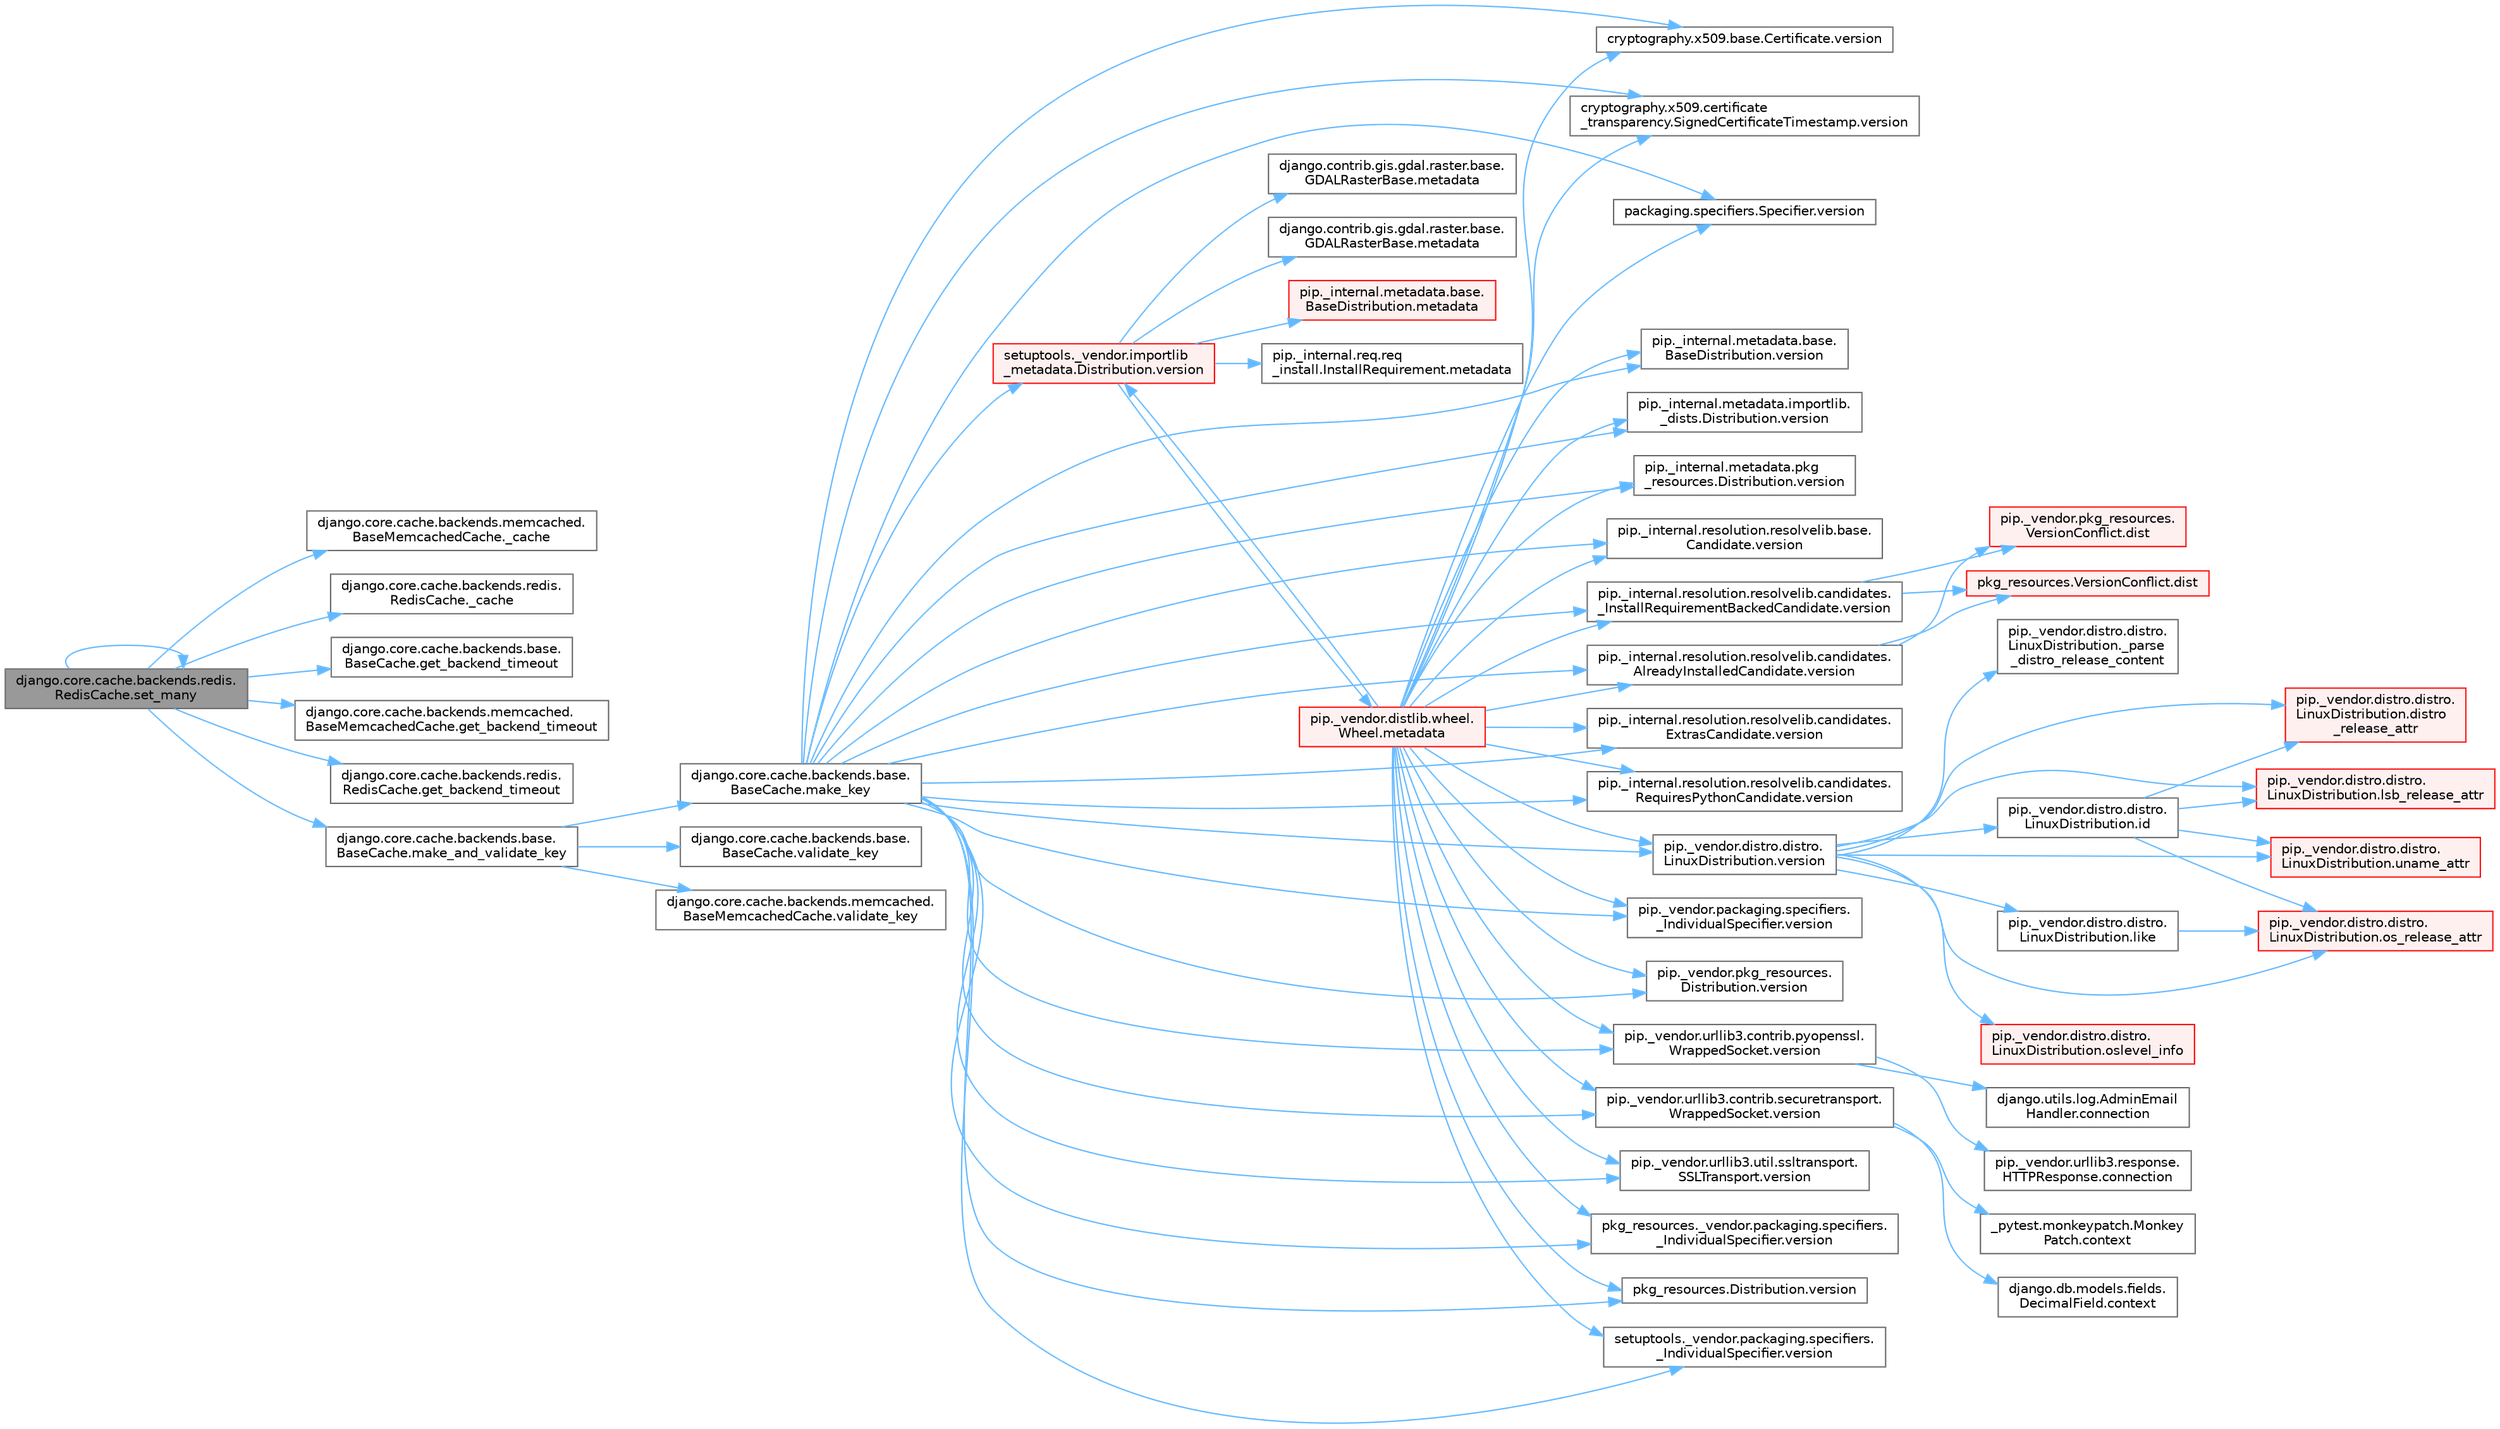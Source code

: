 digraph "django.core.cache.backends.redis.RedisCache.set_many"
{
 // LATEX_PDF_SIZE
  bgcolor="transparent";
  edge [fontname=Helvetica,fontsize=10,labelfontname=Helvetica,labelfontsize=10];
  node [fontname=Helvetica,fontsize=10,shape=box,height=0.2,width=0.4];
  rankdir="LR";
  Node1 [id="Node000001",label="django.core.cache.backends.redis.\lRedisCache.set_many",height=0.2,width=0.4,color="gray40", fillcolor="grey60", style="filled", fontcolor="black",tooltip=" "];
  Node1 -> Node2 [id="edge1_Node000001_Node000002",color="steelblue1",style="solid",tooltip=" "];
  Node2 [id="Node000002",label="django.core.cache.backends.memcached.\lBaseMemcachedCache._cache",height=0.2,width=0.4,color="grey40", fillcolor="white", style="filled",URL="$classdjango_1_1core_1_1cache_1_1backends_1_1memcached_1_1_base_memcached_cache.html#afd8573b5388481b004d795d02a7eebd3",tooltip=" "];
  Node1 -> Node3 [id="edge2_Node000001_Node000003",color="steelblue1",style="solid",tooltip=" "];
  Node3 [id="Node000003",label="django.core.cache.backends.redis.\lRedisCache._cache",height=0.2,width=0.4,color="grey40", fillcolor="white", style="filled",URL="$classdjango_1_1core_1_1cache_1_1backends_1_1redis_1_1_redis_cache.html#a38c228bbd313c586cb7de900681708e7",tooltip=" "];
  Node1 -> Node4 [id="edge3_Node000001_Node000004",color="steelblue1",style="solid",tooltip=" "];
  Node4 [id="Node000004",label="django.core.cache.backends.base.\lBaseCache.get_backend_timeout",height=0.2,width=0.4,color="grey40", fillcolor="white", style="filled",URL="$classdjango_1_1core_1_1cache_1_1backends_1_1base_1_1_base_cache.html#a15f7c98ceca7a51785520e8ca101912d",tooltip=" "];
  Node1 -> Node5 [id="edge4_Node000001_Node000005",color="steelblue1",style="solid",tooltip=" "];
  Node5 [id="Node000005",label="django.core.cache.backends.memcached.\lBaseMemcachedCache.get_backend_timeout",height=0.2,width=0.4,color="grey40", fillcolor="white", style="filled",URL="$classdjango_1_1core_1_1cache_1_1backends_1_1memcached_1_1_base_memcached_cache.html#a3b43cc206b61ac4ff6f9b0c2f18ed7bd",tooltip=" "];
  Node1 -> Node6 [id="edge5_Node000001_Node000006",color="steelblue1",style="solid",tooltip=" "];
  Node6 [id="Node000006",label="django.core.cache.backends.redis.\lRedisCache.get_backend_timeout",height=0.2,width=0.4,color="grey40", fillcolor="white", style="filled",URL="$classdjango_1_1core_1_1cache_1_1backends_1_1redis_1_1_redis_cache.html#a892a2dfc77aee75375ce5c28d10cf666",tooltip=" "];
  Node1 -> Node7 [id="edge6_Node000001_Node000007",color="steelblue1",style="solid",tooltip=" "];
  Node7 [id="Node000007",label="django.core.cache.backends.base.\lBaseCache.make_and_validate_key",height=0.2,width=0.4,color="grey40", fillcolor="white", style="filled",URL="$classdjango_1_1core_1_1cache_1_1backends_1_1base_1_1_base_cache.html#a167e3a6c65f782f011f4a0f4da30d4f5",tooltip=" "];
  Node7 -> Node8 [id="edge7_Node000007_Node000008",color="steelblue1",style="solid",tooltip=" "];
  Node8 [id="Node000008",label="django.core.cache.backends.base.\lBaseCache.make_key",height=0.2,width=0.4,color="grey40", fillcolor="white", style="filled",URL="$classdjango_1_1core_1_1cache_1_1backends_1_1base_1_1_base_cache.html#a5f0fc765671e4fe6607242a26c62c4ba",tooltip=" "];
  Node8 -> Node9 [id="edge8_Node000008_Node000009",color="steelblue1",style="solid",tooltip=" "];
  Node9 [id="Node000009",label="cryptography.x509.base.Certificate.version",height=0.2,width=0.4,color="grey40", fillcolor="white", style="filled",URL="$classcryptography_1_1x509_1_1base_1_1_certificate.html#a409d340d01bf8acdd9790f6321f1b283",tooltip=" "];
  Node8 -> Node10 [id="edge9_Node000008_Node000010",color="steelblue1",style="solid",tooltip=" "];
  Node10 [id="Node000010",label="cryptography.x509.certificate\l_transparency.SignedCertificateTimestamp.version",height=0.2,width=0.4,color="grey40", fillcolor="white", style="filled",URL="$classcryptography_1_1x509_1_1certificate__transparency_1_1_signed_certificate_timestamp.html#a19434e4df91aa32c7b4654a16a672c8b",tooltip=" "];
  Node8 -> Node11 [id="edge10_Node000008_Node000011",color="steelblue1",style="solid",tooltip=" "];
  Node11 [id="Node000011",label="packaging.specifiers.Specifier.version",height=0.2,width=0.4,color="grey40", fillcolor="white", style="filled",URL="$classpackaging_1_1specifiers_1_1_specifier.html#a362b16f4c6f1f24b6b20b59b35d4689e",tooltip=" "];
  Node8 -> Node12 [id="edge11_Node000008_Node000012",color="steelblue1",style="solid",tooltip=" "];
  Node12 [id="Node000012",label="pip._internal.metadata.base.\lBaseDistribution.version",height=0.2,width=0.4,color="grey40", fillcolor="white", style="filled",URL="$classpip_1_1__internal_1_1metadata_1_1base_1_1_base_distribution.html#af4024115351223c1472e72e4c17da2fc",tooltip=" "];
  Node8 -> Node13 [id="edge12_Node000008_Node000013",color="steelblue1",style="solid",tooltip=" "];
  Node13 [id="Node000013",label="pip._internal.metadata.importlib.\l_dists.Distribution.version",height=0.2,width=0.4,color="grey40", fillcolor="white", style="filled",URL="$classpip_1_1__internal_1_1metadata_1_1importlib_1_1__dists_1_1_distribution.html#abd95316132f93c875260264dd5ae2513",tooltip=" "];
  Node8 -> Node14 [id="edge13_Node000008_Node000014",color="steelblue1",style="solid",tooltip=" "];
  Node14 [id="Node000014",label="pip._internal.metadata.pkg\l_resources.Distribution.version",height=0.2,width=0.4,color="grey40", fillcolor="white", style="filled",URL="$classpip_1_1__internal_1_1metadata_1_1pkg__resources_1_1_distribution.html#ac83e189aa08d2465284bb5d465190dde",tooltip=" "];
  Node8 -> Node15 [id="edge14_Node000008_Node000015",color="steelblue1",style="solid",tooltip=" "];
  Node15 [id="Node000015",label="pip._internal.resolution.resolvelib.base.\lCandidate.version",height=0.2,width=0.4,color="grey40", fillcolor="white", style="filled",URL="$classpip_1_1__internal_1_1resolution_1_1resolvelib_1_1base_1_1_candidate.html#a9c16dfa9e4f9aefc73ba5e64b22a8475",tooltip=" "];
  Node8 -> Node16 [id="edge15_Node000008_Node000016",color="steelblue1",style="solid",tooltip=" "];
  Node16 [id="Node000016",label="pip._internal.resolution.resolvelib.candidates.\l_InstallRequirementBackedCandidate.version",height=0.2,width=0.4,color="grey40", fillcolor="white", style="filled",URL="$classpip_1_1__internal_1_1resolution_1_1resolvelib_1_1candidates_1_1___install_requirement_backed_candidate.html#a4f4a974e66da6155fd19dedc8149f7a9",tooltip=" "];
  Node16 -> Node17 [id="edge16_Node000016_Node000017",color="steelblue1",style="solid",tooltip=" "];
  Node17 [id="Node000017",label="pip._vendor.pkg_resources.\lVersionConflict.dist",height=0.2,width=0.4,color="red", fillcolor="#FFF0F0", style="filled",URL="$classpip_1_1__vendor_1_1pkg__resources_1_1_version_conflict.html#a7fa47ad16b5d2c05a357fb42fc4d595d",tooltip=" "];
  Node16 -> Node21 [id="edge17_Node000016_Node000021",color="steelblue1",style="solid",tooltip=" "];
  Node21 [id="Node000021",label="pkg_resources.VersionConflict.dist",height=0.2,width=0.4,color="red", fillcolor="#FFF0F0", style="filled",URL="$classpkg__resources_1_1_version_conflict.html#adab9bd550162ac64afce604568730ae8",tooltip=" "];
  Node8 -> Node22 [id="edge18_Node000008_Node000022",color="steelblue1",style="solid",tooltip=" "];
  Node22 [id="Node000022",label="pip._internal.resolution.resolvelib.candidates.\lAlreadyInstalledCandidate.version",height=0.2,width=0.4,color="grey40", fillcolor="white", style="filled",URL="$classpip_1_1__internal_1_1resolution_1_1resolvelib_1_1candidates_1_1_already_installed_candidate.html#a00f06d15e6d65f9278521c4818effeef",tooltip=" "];
  Node22 -> Node17 [id="edge19_Node000022_Node000017",color="steelblue1",style="solid",tooltip=" "];
  Node22 -> Node21 [id="edge20_Node000022_Node000021",color="steelblue1",style="solid",tooltip=" "];
  Node8 -> Node23 [id="edge21_Node000008_Node000023",color="steelblue1",style="solid",tooltip=" "];
  Node23 [id="Node000023",label="pip._internal.resolution.resolvelib.candidates.\lExtrasCandidate.version",height=0.2,width=0.4,color="grey40", fillcolor="white", style="filled",URL="$classpip_1_1__internal_1_1resolution_1_1resolvelib_1_1candidates_1_1_extras_candidate.html#afd11c944b3a60218acccf10656b4c59e",tooltip=" "];
  Node8 -> Node24 [id="edge22_Node000008_Node000024",color="steelblue1",style="solid",tooltip=" "];
  Node24 [id="Node000024",label="pip._internal.resolution.resolvelib.candidates.\lRequiresPythonCandidate.version",height=0.2,width=0.4,color="grey40", fillcolor="white", style="filled",URL="$classpip_1_1__internal_1_1resolution_1_1resolvelib_1_1candidates_1_1_requires_python_candidate.html#a2ec46fa71f2669b413ba5b9943c19dfc",tooltip=" "];
  Node8 -> Node25 [id="edge23_Node000008_Node000025",color="steelblue1",style="solid",tooltip=" "];
  Node25 [id="Node000025",label="pip._vendor.distro.distro.\lLinuxDistribution.version",height=0.2,width=0.4,color="grey40", fillcolor="white", style="filled",URL="$classpip_1_1__vendor_1_1distro_1_1distro_1_1_linux_distribution.html#a35f4d1557d49774f4cb5c3f52fca0676",tooltip=" "];
  Node25 -> Node26 [id="edge24_Node000025_Node000026",color="steelblue1",style="solid",tooltip=" "];
  Node26 [id="Node000026",label="pip._vendor.distro.distro.\lLinuxDistribution._parse\l_distro_release_content",height=0.2,width=0.4,color="grey40", fillcolor="white", style="filled",URL="$classpip_1_1__vendor_1_1distro_1_1distro_1_1_linux_distribution.html#a8404778baba4655c22b5d74dea4550c4",tooltip=" "];
  Node25 -> Node27 [id="edge25_Node000025_Node000027",color="steelblue1",style="solid",tooltip=" "];
  Node27 [id="Node000027",label="pip._vendor.distro.distro.\lLinuxDistribution.distro\l_release_attr",height=0.2,width=0.4,color="red", fillcolor="#FFF0F0", style="filled",URL="$classpip_1_1__vendor_1_1distro_1_1distro_1_1_linux_distribution.html#a69a78e152aeaccb753c30d3cf86c5686",tooltip=" "];
  Node25 -> Node30 [id="edge26_Node000025_Node000030",color="steelblue1",style="solid",tooltip=" "];
  Node30 [id="Node000030",label="pip._vendor.distro.distro.\lLinuxDistribution.id",height=0.2,width=0.4,color="grey40", fillcolor="white", style="filled",URL="$classpip_1_1__vendor_1_1distro_1_1distro_1_1_linux_distribution.html#aec57d97b3bd82778371db7afa1d5b877",tooltip=" "];
  Node30 -> Node27 [id="edge27_Node000030_Node000027",color="steelblue1",style="solid",tooltip=" "];
  Node30 -> Node31 [id="edge28_Node000030_Node000031",color="steelblue1",style="solid",tooltip=" "];
  Node31 [id="Node000031",label="pip._vendor.distro.distro.\lLinuxDistribution.lsb_release_attr",height=0.2,width=0.4,color="red", fillcolor="#FFF0F0", style="filled",URL="$classpip_1_1__vendor_1_1distro_1_1distro_1_1_linux_distribution.html#a3e181ce742dc66ccfcf15ef2d404861c",tooltip=" "];
  Node30 -> Node35 [id="edge29_Node000030_Node000035",color="steelblue1",style="solid",tooltip=" "];
  Node35 [id="Node000035",label="pip._vendor.distro.distro.\lLinuxDistribution.os_release_attr",height=0.2,width=0.4,color="red", fillcolor="#FFF0F0", style="filled",URL="$classpip_1_1__vendor_1_1distro_1_1distro_1_1_linux_distribution.html#a968f52bb8dde8bdf6141e68c66dfa779",tooltip=" "];
  Node30 -> Node38 [id="edge30_Node000030_Node000038",color="steelblue1",style="solid",tooltip=" "];
  Node38 [id="Node000038",label="pip._vendor.distro.distro.\lLinuxDistribution.uname_attr",height=0.2,width=0.4,color="red", fillcolor="#FFF0F0", style="filled",URL="$classpip_1_1__vendor_1_1distro_1_1distro_1_1_linux_distribution.html#a41ed985a34cdca25cac350af802e86d4",tooltip=" "];
  Node25 -> Node41 [id="edge31_Node000025_Node000041",color="steelblue1",style="solid",tooltip=" "];
  Node41 [id="Node000041",label="pip._vendor.distro.distro.\lLinuxDistribution.like",height=0.2,width=0.4,color="grey40", fillcolor="white", style="filled",URL="$classpip_1_1__vendor_1_1distro_1_1distro_1_1_linux_distribution.html#af76abe2ec871ec06a5c2c4a311be86f4",tooltip=" "];
  Node41 -> Node35 [id="edge32_Node000041_Node000035",color="steelblue1",style="solid",tooltip=" "];
  Node25 -> Node31 [id="edge33_Node000025_Node000031",color="steelblue1",style="solid",tooltip=" "];
  Node25 -> Node35 [id="edge34_Node000025_Node000035",color="steelblue1",style="solid",tooltip=" "];
  Node25 -> Node42 [id="edge35_Node000025_Node000042",color="steelblue1",style="solid",tooltip=" "];
  Node42 [id="Node000042",label="pip._vendor.distro.distro.\lLinuxDistribution.oslevel_info",height=0.2,width=0.4,color="red", fillcolor="#FFF0F0", style="filled",URL="$classpip_1_1__vendor_1_1distro_1_1distro_1_1_linux_distribution.html#ac8a698476164f2b6082683e73939943f",tooltip=" "];
  Node25 -> Node38 [id="edge36_Node000025_Node000038",color="steelblue1",style="solid",tooltip=" "];
  Node8 -> Node44 [id="edge37_Node000008_Node000044",color="steelblue1",style="solid",tooltip=" "];
  Node44 [id="Node000044",label="pip._vendor.packaging.specifiers.\l_IndividualSpecifier.version",height=0.2,width=0.4,color="grey40", fillcolor="white", style="filled",URL="$classpip_1_1__vendor_1_1packaging_1_1specifiers_1_1___individual_specifier.html#a5f58dee6bcf78651ae53becf5ee2f682",tooltip=" "];
  Node8 -> Node45 [id="edge38_Node000008_Node000045",color="steelblue1",style="solid",tooltip=" "];
  Node45 [id="Node000045",label="pip._vendor.pkg_resources.\lDistribution.version",height=0.2,width=0.4,color="grey40", fillcolor="white", style="filled",URL="$classpip_1_1__vendor_1_1pkg__resources_1_1_distribution.html#a783cf8eb18dd829ab29f7d5d44185374",tooltip=" "];
  Node8 -> Node46 [id="edge39_Node000008_Node000046",color="steelblue1",style="solid",tooltip=" "];
  Node46 [id="Node000046",label="pip._vendor.urllib3.contrib.pyopenssl.\lWrappedSocket.version",height=0.2,width=0.4,color="grey40", fillcolor="white", style="filled",URL="$classpip_1_1__vendor_1_1urllib3_1_1contrib_1_1pyopenssl_1_1_wrapped_socket.html#a87d465579dce4c65898d6b9fb49280d7",tooltip=" "];
  Node46 -> Node47 [id="edge40_Node000046_Node000047",color="steelblue1",style="solid",tooltip=" "];
  Node47 [id="Node000047",label="django.utils.log.AdminEmail\lHandler.connection",height=0.2,width=0.4,color="grey40", fillcolor="white", style="filled",URL="$classdjango_1_1utils_1_1log_1_1_admin_email_handler.html#a545b5f7ec55a857fe1ca7836814a0760",tooltip=" "];
  Node46 -> Node48 [id="edge41_Node000046_Node000048",color="steelblue1",style="solid",tooltip=" "];
  Node48 [id="Node000048",label="pip._vendor.urllib3.response.\lHTTPResponse.connection",height=0.2,width=0.4,color="grey40", fillcolor="white", style="filled",URL="$classpip_1_1__vendor_1_1urllib3_1_1response_1_1_h_t_t_p_response.html#a9002314624685de3bbf9b84bdc87fef8",tooltip=" "];
  Node8 -> Node49 [id="edge42_Node000008_Node000049",color="steelblue1",style="solid",tooltip=" "];
  Node49 [id="Node000049",label="pip._vendor.urllib3.contrib.securetransport.\lWrappedSocket.version",height=0.2,width=0.4,color="grey40", fillcolor="white", style="filled",URL="$classpip_1_1__vendor_1_1urllib3_1_1contrib_1_1securetransport_1_1_wrapped_socket.html#accb4ff03401dc8f1355a29ed9da90101",tooltip=" "];
  Node49 -> Node50 [id="edge43_Node000049_Node000050",color="steelblue1",style="solid",tooltip=" "];
  Node50 [id="Node000050",label="_pytest.monkeypatch.Monkey\lPatch.context",height=0.2,width=0.4,color="grey40", fillcolor="white", style="filled",URL="$class__pytest_1_1monkeypatch_1_1_monkey_patch.html#ab444ae4221fd89a16fe913fd14148d46",tooltip=" "];
  Node49 -> Node51 [id="edge44_Node000049_Node000051",color="steelblue1",style="solid",tooltip=" "];
  Node51 [id="Node000051",label="django.db.models.fields.\lDecimalField.context",height=0.2,width=0.4,color="grey40", fillcolor="white", style="filled",URL="$classdjango_1_1db_1_1models_1_1fields_1_1_decimal_field.html#a6d832c16515ca05aa17fa3fb0354ed65",tooltip=" "];
  Node8 -> Node52 [id="edge45_Node000008_Node000052",color="steelblue1",style="solid",tooltip=" "];
  Node52 [id="Node000052",label="pip._vendor.urllib3.util.ssltransport.\lSSLTransport.version",height=0.2,width=0.4,color="grey40", fillcolor="white", style="filled",URL="$classpip_1_1__vendor_1_1urllib3_1_1util_1_1ssltransport_1_1_s_s_l_transport.html#ac87ccb5563ce5ed172b1397afcbadd69",tooltip=" "];
  Node8 -> Node53 [id="edge46_Node000008_Node000053",color="steelblue1",style="solid",tooltip=" "];
  Node53 [id="Node000053",label="pkg_resources._vendor.packaging.specifiers.\l_IndividualSpecifier.version",height=0.2,width=0.4,color="grey40", fillcolor="white", style="filled",URL="$classpkg__resources_1_1__vendor_1_1packaging_1_1specifiers_1_1___individual_specifier.html#af1fa63fc2047fd4dfb4f8128fc1d74ce",tooltip=" "];
  Node8 -> Node54 [id="edge47_Node000008_Node000054",color="steelblue1",style="solid",tooltip=" "];
  Node54 [id="Node000054",label="pkg_resources.Distribution.version",height=0.2,width=0.4,color="grey40", fillcolor="white", style="filled",URL="$classpkg__resources_1_1_distribution.html#a04061ef28a853f4c77f4b64cba1e4ed7",tooltip=" "];
  Node8 -> Node55 [id="edge48_Node000008_Node000055",color="steelblue1",style="solid",tooltip=" "];
  Node55 [id="Node000055",label="setuptools._vendor.importlib\l_metadata.Distribution.version",height=0.2,width=0.4,color="red", fillcolor="#FFF0F0", style="filled",URL="$classsetuptools_1_1__vendor_1_1importlib__metadata_1_1_distribution.html#a7c335c158718e634680c2c3ca271962e",tooltip=" "];
  Node55 -> Node56 [id="edge49_Node000055_Node000056",color="steelblue1",style="solid",tooltip=" "];
  Node56 [id="Node000056",label="django.contrib.gis.gdal.raster.base.\lGDALRasterBase.metadata",height=0.2,width=0.4,color="grey40", fillcolor="white", style="filled",URL="$classdjango_1_1contrib_1_1gis_1_1gdal_1_1raster_1_1base_1_1_g_d_a_l_raster_base.html#ac656a9816397d9b605bdbc6175fde717",tooltip=" "];
  Node55 -> Node57 [id="edge50_Node000055_Node000057",color="steelblue1",style="solid",tooltip=" "];
  Node57 [id="Node000057",label="django.contrib.gis.gdal.raster.base.\lGDALRasterBase.metadata",height=0.2,width=0.4,color="grey40", fillcolor="white", style="filled",URL="$classdjango_1_1contrib_1_1gis_1_1gdal_1_1raster_1_1base_1_1_g_d_a_l_raster_base.html#ac68a22e3a52d43707936b339b8af62ad",tooltip=" "];
  Node55 -> Node58 [id="edge51_Node000055_Node000058",color="steelblue1",style="solid",tooltip=" "];
  Node58 [id="Node000058",label="pip._internal.metadata.base.\lBaseDistribution.metadata",height=0.2,width=0.4,color="red", fillcolor="#FFF0F0", style="filled",URL="$classpip_1_1__internal_1_1metadata_1_1base_1_1_base_distribution.html#a665b55bcebd861e5959f53a7d2f1350f",tooltip=" "];
  Node55 -> Node436 [id="edge52_Node000055_Node000436",color="steelblue1",style="solid",tooltip=" "];
  Node436 [id="Node000436",label="pip._internal.req.req\l_install.InstallRequirement.metadata",height=0.2,width=0.4,color="grey40", fillcolor="white", style="filled",URL="$classpip_1_1__internal_1_1req_1_1req__install_1_1_install_requirement.html#a212fdd382933af2966e6a94c2db91bca",tooltip=" "];
  Node55 -> Node437 [id="edge53_Node000055_Node000437",color="steelblue1",style="solid",tooltip=" "];
  Node437 [id="Node000437",label="pip._vendor.distlib.wheel.\lWheel.metadata",height=0.2,width=0.4,color="red", fillcolor="#FFF0F0", style="filled",URL="$classpip_1_1__vendor_1_1distlib_1_1wheel_1_1_wheel.html#a9e567ddb3165e2b2bdb2c358774b32a6",tooltip=" "];
  Node437 -> Node9 [id="edge54_Node000437_Node000009",color="steelblue1",style="solid",tooltip=" "];
  Node437 -> Node10 [id="edge55_Node000437_Node000010",color="steelblue1",style="solid",tooltip=" "];
  Node437 -> Node11 [id="edge56_Node000437_Node000011",color="steelblue1",style="solid",tooltip=" "];
  Node437 -> Node12 [id="edge57_Node000437_Node000012",color="steelblue1",style="solid",tooltip=" "];
  Node437 -> Node13 [id="edge58_Node000437_Node000013",color="steelblue1",style="solid",tooltip=" "];
  Node437 -> Node14 [id="edge59_Node000437_Node000014",color="steelblue1",style="solid",tooltip=" "];
  Node437 -> Node15 [id="edge60_Node000437_Node000015",color="steelblue1",style="solid",tooltip=" "];
  Node437 -> Node16 [id="edge61_Node000437_Node000016",color="steelblue1",style="solid",tooltip=" "];
  Node437 -> Node22 [id="edge62_Node000437_Node000022",color="steelblue1",style="solid",tooltip=" "];
  Node437 -> Node23 [id="edge63_Node000437_Node000023",color="steelblue1",style="solid",tooltip=" "];
  Node437 -> Node24 [id="edge64_Node000437_Node000024",color="steelblue1",style="solid",tooltip=" "];
  Node437 -> Node25 [id="edge65_Node000437_Node000025",color="steelblue1",style="solid",tooltip=" "];
  Node437 -> Node44 [id="edge66_Node000437_Node000044",color="steelblue1",style="solid",tooltip=" "];
  Node437 -> Node45 [id="edge67_Node000437_Node000045",color="steelblue1",style="solid",tooltip=" "];
  Node437 -> Node46 [id="edge68_Node000437_Node000046",color="steelblue1",style="solid",tooltip=" "];
  Node437 -> Node49 [id="edge69_Node000437_Node000049",color="steelblue1",style="solid",tooltip=" "];
  Node437 -> Node52 [id="edge70_Node000437_Node000052",color="steelblue1",style="solid",tooltip=" "];
  Node437 -> Node53 [id="edge71_Node000437_Node000053",color="steelblue1",style="solid",tooltip=" "];
  Node437 -> Node54 [id="edge72_Node000437_Node000054",color="steelblue1",style="solid",tooltip=" "];
  Node437 -> Node55 [id="edge73_Node000437_Node000055",color="steelblue1",style="solid",tooltip=" "];
  Node437 -> Node589 [id="edge74_Node000437_Node000589",color="steelblue1",style="solid",tooltip=" "];
  Node589 [id="Node000589",label="setuptools._vendor.packaging.specifiers.\l_IndividualSpecifier.version",height=0.2,width=0.4,color="grey40", fillcolor="white", style="filled",URL="$classsetuptools_1_1__vendor_1_1packaging_1_1specifiers_1_1___individual_specifier.html#a9abd6ec6aea6456233c7c454c171dcbf",tooltip=" "];
  Node8 -> Node589 [id="edge75_Node000008_Node000589",color="steelblue1",style="solid",tooltip=" "];
  Node7 -> Node4524 [id="edge76_Node000007_Node004524",color="steelblue1",style="solid",tooltip=" "];
  Node4524 [id="Node004524",label="django.core.cache.backends.base.\lBaseCache.validate_key",height=0.2,width=0.4,color="grey40", fillcolor="white", style="filled",URL="$classdjango_1_1core_1_1cache_1_1backends_1_1base_1_1_base_cache.html#a801be55d320e7b60bb6e2b712a20ee7d",tooltip=" "];
  Node7 -> Node4525 [id="edge77_Node000007_Node004525",color="steelblue1",style="solid",tooltip=" "];
  Node4525 [id="Node004525",label="django.core.cache.backends.memcached.\lBaseMemcachedCache.validate_key",height=0.2,width=0.4,color="grey40", fillcolor="white", style="filled",URL="$classdjango_1_1core_1_1cache_1_1backends_1_1memcached_1_1_base_memcached_cache.html#aeed47edd6849cb95c9fa06462707bc18",tooltip=" "];
  Node1 -> Node1 [id="edge78_Node000001_Node000001",color="steelblue1",style="solid",tooltip=" "];
}
